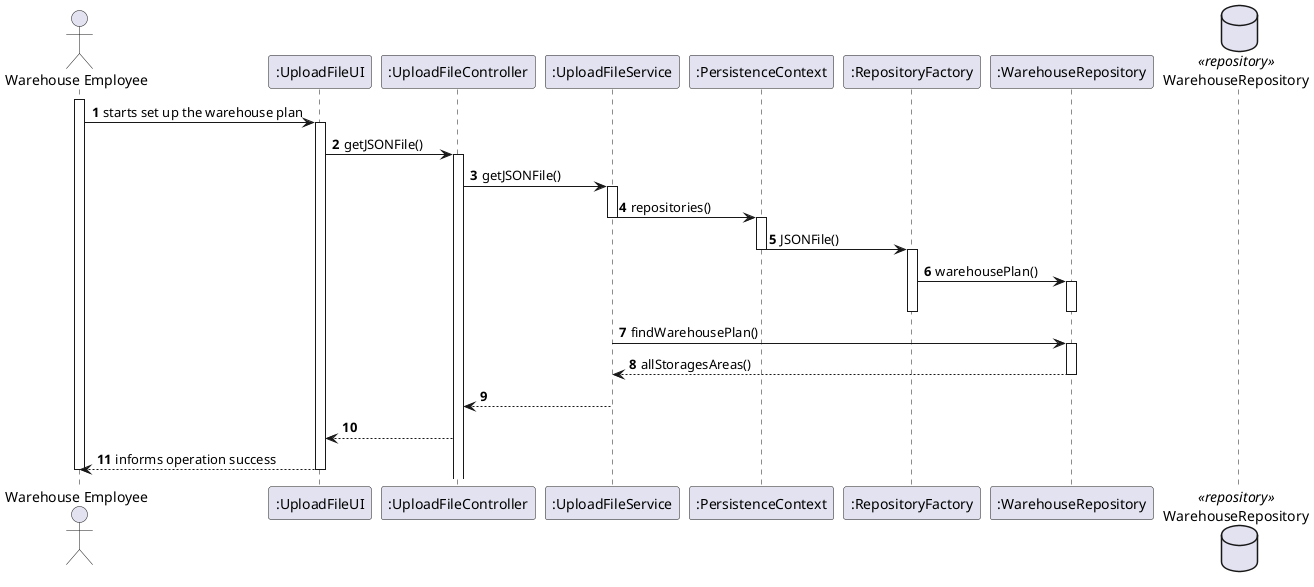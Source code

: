 @startuml
autonumber
'hide footbox
actor "Warehouse Employee" as WE
participant ":UploadFileUI" as UI
participant ":UploadFileController" as CTRL
participant ":UploadFileService" as UFS
participant ":PersistenceContext" as PC
participant ":RepositoryFactory" as RF
participant ":WarehouseRepository" as UFR
database "WarehouseRepository" as UR <<repository>>

activate WE
WE -> UI :  starts set up the warehouse plan
activate UI

UI -> CTRL : getJSONFile()
activate CTRL

CTRL -> UFS : getJSONFile()
activate UFS

UFS -> PC : repositories()
deactivate UFS

activate PC
PC -> RF : JSONFile()
deactivate PC

activate RF
RF -> UFR : warehousePlan()
activate UFR
deactivate UFR

deactivate RF

UFS -> UFR : findWarehousePlan()
activate UFR

UFR --> UFS : allStoragesAreas()
deactivate UFR

UFS --> CTRL

CTRL --> UI

UI --> WE : informs operation success
deactivate UI
deactivate WE

@enduml
